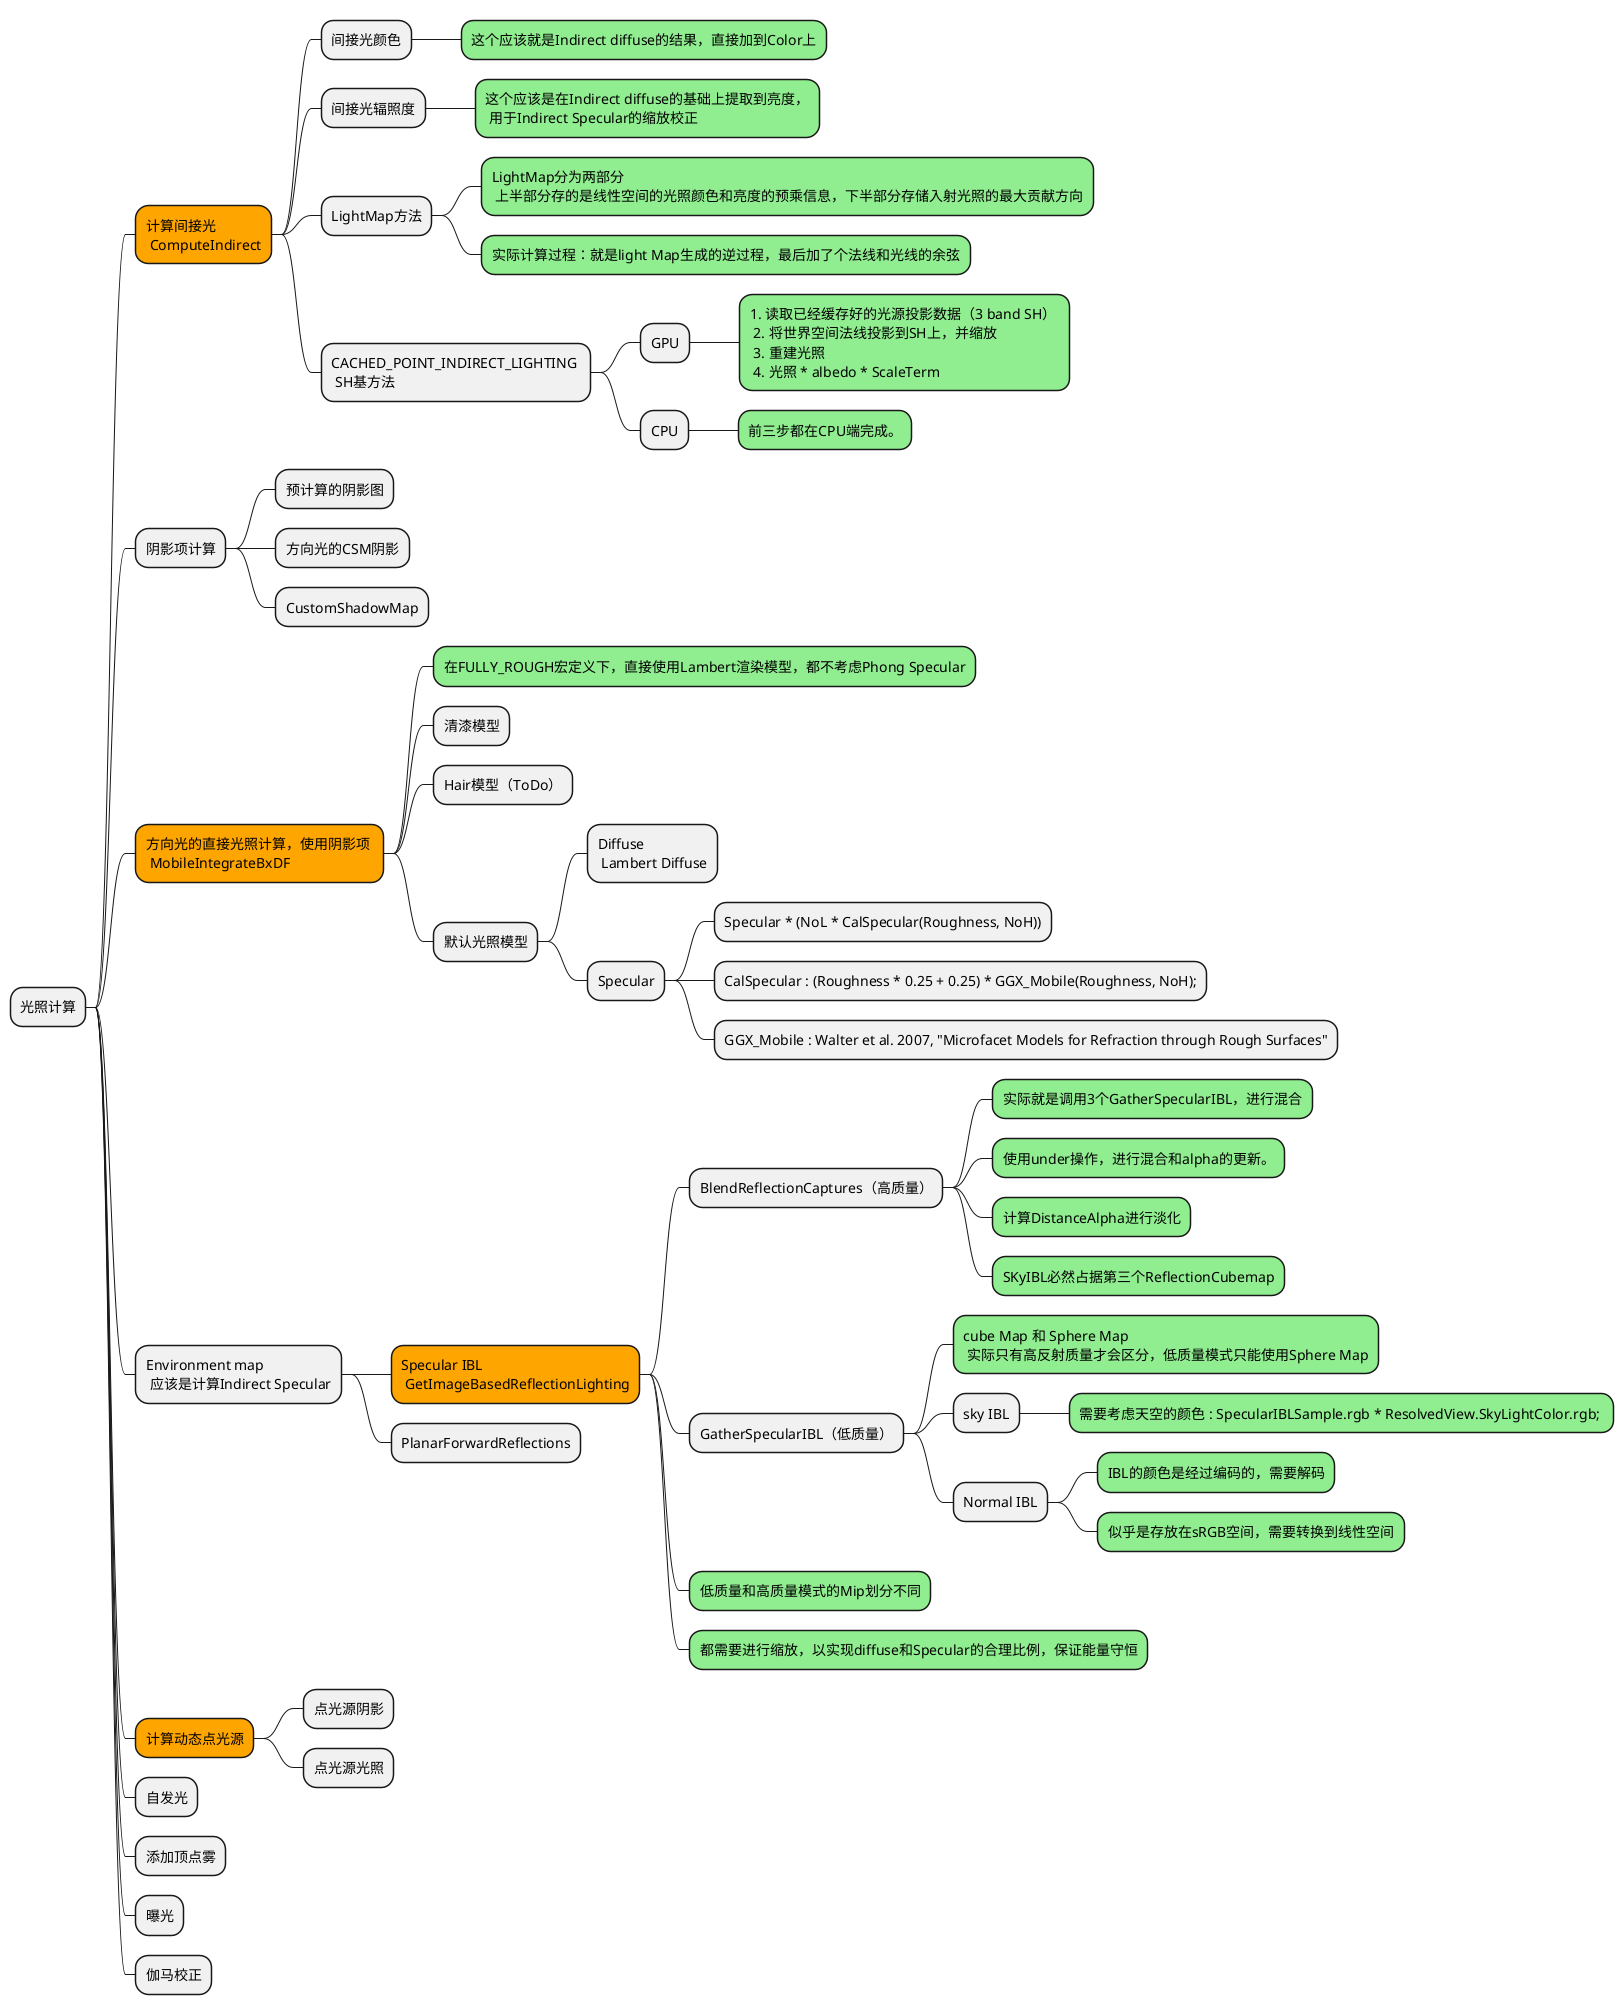 @startmindmap

* 光照计算
**[#Orange] 计算间接光 \n ComputeIndirect
*** 间接光颜色
****[#lightgreen] 这个应该就是Indirect diffuse的结果，直接加到Color上
*** 间接光辐照度
****[#lightgreen] 这个应该是在Indirect diffuse的基础上提取到亮度，\n 用于Indirect Specular的缩放校正
*** LightMap方法
****[#lightgreen] LightMap分为两部分 \n 上半部分存的是线性空间的光照颜色和亮度的预乘信息，下半部分存储入射光照的最大贡献方向
****[#lightgreen] 实际计算过程：就是light Map生成的逆过程，最后加了个法线和光线的余弦
*** CACHED_POINT_INDIRECT_LIGHTING \n SH基方法
**** GPU
*****[#lightgreen] 1. 读取已经缓存好的光源投影数据（3 band SH） \n 2. 将世界空间法线投影到SH上，并缩放 \n 3. 重建光照 \n 4. 光照 * albedo * ScaleTerm
**** CPU
*****[#lightgreen] 前三步都在CPU端完成。
** 阴影项计算
*** 预计算的阴影图
*** 方向光的CSM阴影
*** CustomShadowMap
**[#Orange] 方向光的直接光照计算，使用阴影项 \n MobileIntegrateBxDF
***[#lightgreen] 在FULLY_ROUGH宏定义下，直接使用Lambert渲染模型，都不考虑Phong Specular
*** 清漆模型
*** Hair模型（ToDo）
*** 默认光照模型
**** Diffuse \n Lambert Diffuse
**** Specular
***** Specular * (NoL * CalSpecular(Roughness, NoH))
***** CalSpecular : (Roughness * 0.25 + 0.25) * GGX_Mobile(Roughness, NoH);
***** GGX_Mobile : Walter et al. 2007, "Microfacet Models for Refraction through Rough Surfaces"
** Environment map \n 应该是计算Indirect Specular
***[#Orange] Specular IBL \n GetImageBasedReflectionLighting
**** BlendReflectionCaptures（高质量）
*****[#lightgreen] 实际就是调用3个GatherSpecularIBL，进行混合
*****[#lightgreen] 使用under操作，进行混合和alpha的更新。
*****[#lightgreen] 计算DistanceAlpha进行淡化
*****[#lightgreen] SKyIBL必然占据第三个ReflectionCubemap
**** GatherSpecularIBL（低质量）
*****[#lightgreen] cube Map 和 Sphere Map \n 实际只有高反射质量才会区分，低质量模式只能使用Sphere Map
***** sky IBL
******[#lightgreen] 需要考虑天空的颜色 : SpecularIBLSample.rgb * ResolvedView.SkyLightColor.rgb; 
***** Normal IBL
******[#lightgreen] IBL的颜色是经过编码的，需要解码
******[#lightgreen] 似乎是存放在sRGB空间，需要转换到线性空间
****[#lightgreen] 低质量和高质量模式的Mip划分不同
****[#lightgreen] 都需要进行缩放，以实现diffuse和Specular的合理比例，保证能量守恒
*** PlanarForwardReflections
**[#Orange] 计算动态点光源
*** 点光源阴影
*** 点光源光照
** 自发光
** 添加顶点雾
** 曝光
** 伽马校正
@endmindmap